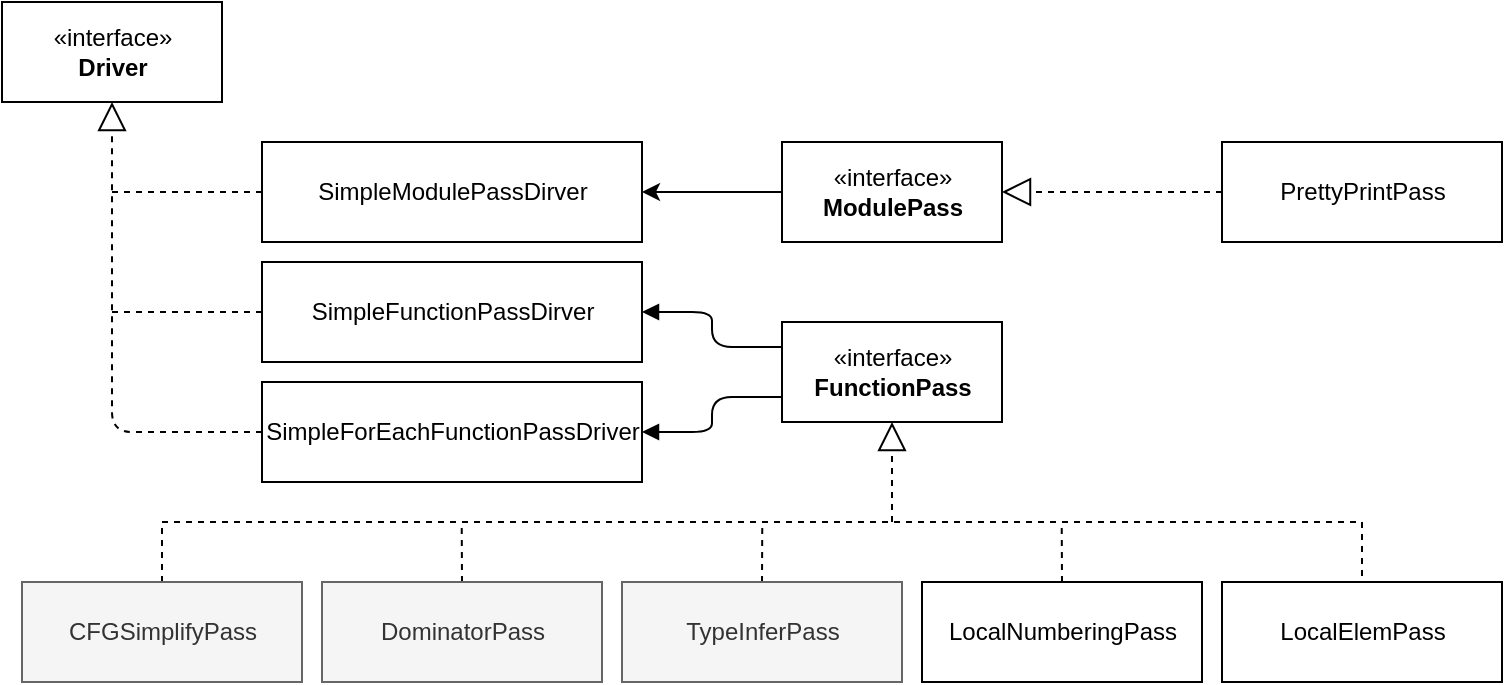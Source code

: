 <mxfile version="14.6.13" type="device"><diagram id="VHJSlbRATJFRq5zhXGeg" name="Page-1"><mxGraphModel dx="1102" dy="816" grid="1" gridSize="10" guides="1" tooltips="1" connect="1" arrows="1" fold="1" page="1" pageScale="1" pageWidth="850" pageHeight="1100" math="0" shadow="0"><root><mxCell id="0"/><mxCell id="1" parent="0"/><mxCell id="5G_qz9onivNxE9hjm6HM-1" value="«interface»&lt;br&gt;&lt;b&gt;Driver&lt;/b&gt;" style="html=1;" parent="1" vertex="1"><mxGeometry x="60" y="150" width="110" height="50" as="geometry"/></mxCell><mxCell id="5G_qz9onivNxE9hjm6HM-18" value="" style="edgeStyle=orthogonalEdgeStyle;rounded=0;orthogonalLoop=1;jettySize=auto;html=1;endArrow=classic;endFill=1;" parent="1" source="5G_qz9onivNxE9hjm6HM-2" target="5G_qz9onivNxE9hjm6HM-6" edge="1"><mxGeometry relative="1" as="geometry"/></mxCell><mxCell id="5G_qz9onivNxE9hjm6HM-2" value="«interface»&lt;br&gt;&lt;b&gt;ModulePass&lt;/b&gt;" style="html=1;" parent="1" vertex="1"><mxGeometry x="450" y="220" width="110" height="50" as="geometry"/></mxCell><mxCell id="5G_qz9onivNxE9hjm6HM-5" value="«interface»&lt;br&gt;&lt;b&gt;FunctionPass&lt;/b&gt;" style="html=1;" parent="1" vertex="1"><mxGeometry x="450" y="310" width="110" height="50" as="geometry"/></mxCell><mxCell id="ccXsAoPt902ctkPnYVjQ-11" style="edgeStyle=orthogonalEdgeStyle;rounded=0;orthogonalLoop=1;jettySize=auto;html=1;exitX=0;exitY=0.5;exitDx=0;exitDy=0;dashed=1;endArrow=none;endFill=0;" parent="1" source="5G_qz9onivNxE9hjm6HM-6" edge="1"><mxGeometry relative="1" as="geometry"><mxPoint x="115" y="245" as="targetPoint"/></mxGeometry></mxCell><mxCell id="5G_qz9onivNxE9hjm6HM-6" value="SimpleModulePassDirver" style="html=1;" parent="1" vertex="1"><mxGeometry x="190" y="220" width="190" height="50" as="geometry"/></mxCell><mxCell id="ccXsAoPt902ctkPnYVjQ-10" style="edgeStyle=orthogonalEdgeStyle;rounded=0;orthogonalLoop=1;jettySize=auto;html=1;exitX=0;exitY=0.5;exitDx=0;exitDy=0;dashed=1;endArrow=none;endFill=0;" parent="1" source="5G_qz9onivNxE9hjm6HM-7" edge="1"><mxGeometry relative="1" as="geometry"><mxPoint x="115" y="305" as="targetPoint"/></mxGeometry></mxCell><mxCell id="5G_qz9onivNxE9hjm6HM-7" value="SimpleFunctionPassDirver" style="html=1;" parent="1" vertex="1"><mxGeometry x="190" y="280" width="190" height="50" as="geometry"/></mxCell><mxCell id="5G_qz9onivNxE9hjm6HM-8" value="&lt;span class=&quot;pl-en&quot;&gt;SimpleForEachFunctionPassDriver&lt;/span&gt;" style="html=1;" parent="1" vertex="1"><mxGeometry x="190" y="340" width="190" height="50" as="geometry"/></mxCell><mxCell id="5G_qz9onivNxE9hjm6HM-21" value="" style="endArrow=block;endFill=1;html=1;edgeStyle=orthogonalEdgeStyle;align=left;verticalAlign=top;entryX=1;entryY=0.5;entryDx=0;entryDy=0;exitX=0;exitY=0.75;exitDx=0;exitDy=0;" parent="1" source="5G_qz9onivNxE9hjm6HM-5" target="5G_qz9onivNxE9hjm6HM-8" edge="1"><mxGeometry x="-1" relative="1" as="geometry"><mxPoint x="140" y="500" as="sourcePoint"/><mxPoint x="300" y="500" as="targetPoint"/></mxGeometry></mxCell><mxCell id="5G_qz9onivNxE9hjm6HM-23" value="" style="endArrow=block;endFill=1;html=1;edgeStyle=orthogonalEdgeStyle;align=left;verticalAlign=top;entryX=1;entryY=0.5;entryDx=0;entryDy=0;exitX=0;exitY=0.25;exitDx=0;exitDy=0;" parent="1" source="5G_qz9onivNxE9hjm6HM-5" target="5G_qz9onivNxE9hjm6HM-7" edge="1"><mxGeometry x="-1" relative="1" as="geometry"><mxPoint x="150" y="510" as="sourcePoint"/><mxPoint x="310" y="510" as="targetPoint"/></mxGeometry></mxCell><mxCell id="5G_qz9onivNxE9hjm6HM-24" value="PrettyPrintPass" style="html=1;" parent="1" vertex="1"><mxGeometry x="670" y="220" width="140" height="50" as="geometry"/></mxCell><mxCell id="ccXsAoPt902ctkPnYVjQ-2" style="edgeStyle=orthogonalEdgeStyle;rounded=0;orthogonalLoop=1;jettySize=auto;html=1;exitX=0.5;exitY=0;exitDx=0;exitDy=0;endArrow=none;endFill=0;entryX=0.5;entryY=0;entryDx=0;entryDy=0;dashed=1;" parent="1" source="5G_qz9onivNxE9hjm6HM-26" target="5G_qz9onivNxE9hjm6HM-30" edge="1"><mxGeometry relative="1" as="geometry"><mxPoint x="430" y="400" as="targetPoint"/><Array as="points"><mxPoint x="140" y="410"/><mxPoint x="740" y="410"/></Array></mxGeometry></mxCell><mxCell id="5G_qz9onivNxE9hjm6HM-26" value="CFGSimplifyPass" style="html=1;fillColor=#f5f5f5;strokeColor=#666666;fontColor=#333333;" parent="1" vertex="1"><mxGeometry x="70" y="440" width="140" height="50" as="geometry"/></mxCell><mxCell id="ccXsAoPt902ctkPnYVjQ-3" style="edgeStyle=orthogonalEdgeStyle;rounded=0;orthogonalLoop=1;jettySize=auto;html=1;exitX=0.5;exitY=0;exitDx=0;exitDy=0;endArrow=none;endFill=0;dashed=1;" parent="1" source="5G_qz9onivNxE9hjm6HM-27" edge="1"><mxGeometry relative="1" as="geometry"><mxPoint x="289.857" y="410" as="targetPoint"/></mxGeometry></mxCell><mxCell id="5G_qz9onivNxE9hjm6HM-27" value="DominatorPass" style="html=1;fillColor=#f5f5f5;strokeColor=#666666;fontColor=#333333;" parent="1" vertex="1"><mxGeometry x="220" y="440" width="140" height="50" as="geometry"/></mxCell><mxCell id="ccXsAoPt902ctkPnYVjQ-4" style="edgeStyle=orthogonalEdgeStyle;rounded=0;orthogonalLoop=1;jettySize=auto;html=1;exitX=0.5;exitY=0;exitDx=0;exitDy=0;endArrow=none;endFill=0;dashed=1;" parent="1" source="5G_qz9onivNxE9hjm6HM-28" edge="1"><mxGeometry relative="1" as="geometry"><mxPoint x="440.143" y="410" as="targetPoint"/></mxGeometry></mxCell><mxCell id="5G_qz9onivNxE9hjm6HM-28" value="TypeInferPass" style="html=1;fillColor=#f5f5f5;strokeColor=#666666;fontColor=#333333;" parent="1" vertex="1"><mxGeometry x="370" y="440" width="140" height="50" as="geometry"/></mxCell><mxCell id="ccXsAoPt902ctkPnYVjQ-5" style="edgeStyle=orthogonalEdgeStyle;rounded=0;orthogonalLoop=1;jettySize=auto;html=1;exitX=0.5;exitY=0;exitDx=0;exitDy=0;endArrow=none;endFill=0;dashed=1;" parent="1" source="5G_qz9onivNxE9hjm6HM-29" edge="1"><mxGeometry relative="1" as="geometry"><mxPoint x="589.857" y="410" as="targetPoint"/></mxGeometry></mxCell><mxCell id="5G_qz9onivNxE9hjm6HM-29" value="LocalNumberingPass" style="html=1;" parent="1" vertex="1"><mxGeometry x="520" y="440" width="140" height="50" as="geometry"/></mxCell><mxCell id="5G_qz9onivNxE9hjm6HM-30" value="LocalElemPass" style="html=1;" parent="1" vertex="1"><mxGeometry x="670" y="440" width="140" height="50" as="geometry"/></mxCell><mxCell id="ccXsAoPt902ctkPnYVjQ-6" value="" style="endArrow=block;dashed=1;endFill=0;endSize=12;html=1;entryX=1;entryY=0.5;entryDx=0;entryDy=0;exitX=0;exitY=0.5;exitDx=0;exitDy=0;" parent="1" source="5G_qz9onivNxE9hjm6HM-24" target="5G_qz9onivNxE9hjm6HM-2" edge="1"><mxGeometry width="160" relative="1" as="geometry"><mxPoint x="570" y="300" as="sourcePoint"/><mxPoint x="730" y="300" as="targetPoint"/></mxGeometry></mxCell><mxCell id="ccXsAoPt902ctkPnYVjQ-7" value="" style="endArrow=block;dashed=1;endFill=0;endSize=12;html=1;entryX=0.5;entryY=1;entryDx=0;entryDy=0;" parent="1" target="5G_qz9onivNxE9hjm6HM-5" edge="1"><mxGeometry width="160" relative="1" as="geometry"><mxPoint x="505" y="410" as="sourcePoint"/><mxPoint x="840" y="350" as="targetPoint"/></mxGeometry></mxCell><mxCell id="ccXsAoPt902ctkPnYVjQ-8" value="" style="endArrow=block;dashed=1;endFill=0;endSize=12;html=1;entryX=0.5;entryY=1;entryDx=0;entryDy=0;exitX=0;exitY=0.5;exitDx=0;exitDy=0;" parent="1" source="5G_qz9onivNxE9hjm6HM-8" target="5G_qz9onivNxE9hjm6HM-1" edge="1"><mxGeometry width="160" relative="1" as="geometry"><mxPoint x="60" y="290" as="sourcePoint"/><mxPoint x="220" y="290" as="targetPoint"/><Array as="points"><mxPoint x="115" y="365"/></Array></mxGeometry></mxCell></root></mxGraphModel></diagram></mxfile>